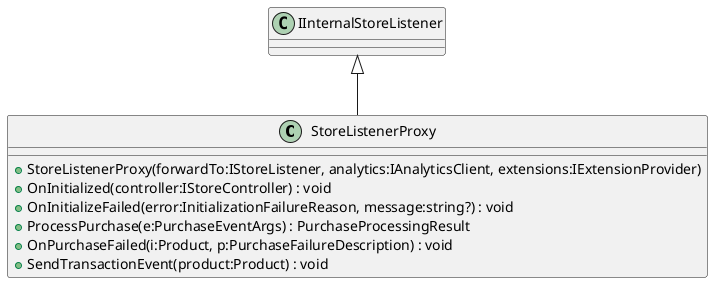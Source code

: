 @startuml
class StoreListenerProxy {
    + StoreListenerProxy(forwardTo:IStoreListener, analytics:IAnalyticsClient, extensions:IExtensionProvider)
    + OnInitialized(controller:IStoreController) : void
    + OnInitializeFailed(error:InitializationFailureReason, message:string?) : void
    + ProcessPurchase(e:PurchaseEventArgs) : PurchaseProcessingResult
    + OnPurchaseFailed(i:Product, p:PurchaseFailureDescription) : void
    + SendTransactionEvent(product:Product) : void
}
IInternalStoreListener <|-- StoreListenerProxy
@enduml
